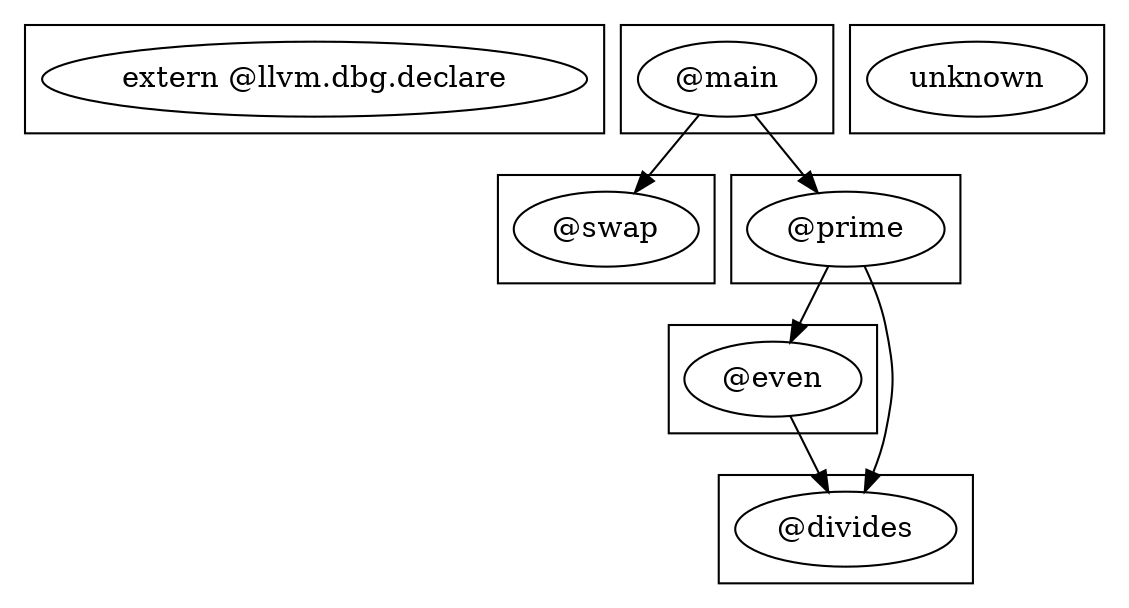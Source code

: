digraph {
    subgraph cluster_0 {
        114 [label="extern @llvm.dbg.declare"];
    }
    subgraph cluster_1 {
        85 [label="@main"];
    }
    subgraph cluster_2 {
        70 [label="@swap"];
    }
    subgraph cluster_3 {
        24 [label="@prime"];
    }
    subgraph cluster_4 {
        16 [label="@even"];
    }
    subgraph cluster_5 {
        1 [label="@divides"];
    }
    subgraph cluster_6 {
        -100 [label=unknown];
    }
    16 -> 1 [label=""];
    24 -> 1 [label=""];
    24 -> 16 [label=""];
    85 -> 24 [label=""];
    85 -> 70 [label=""];
}